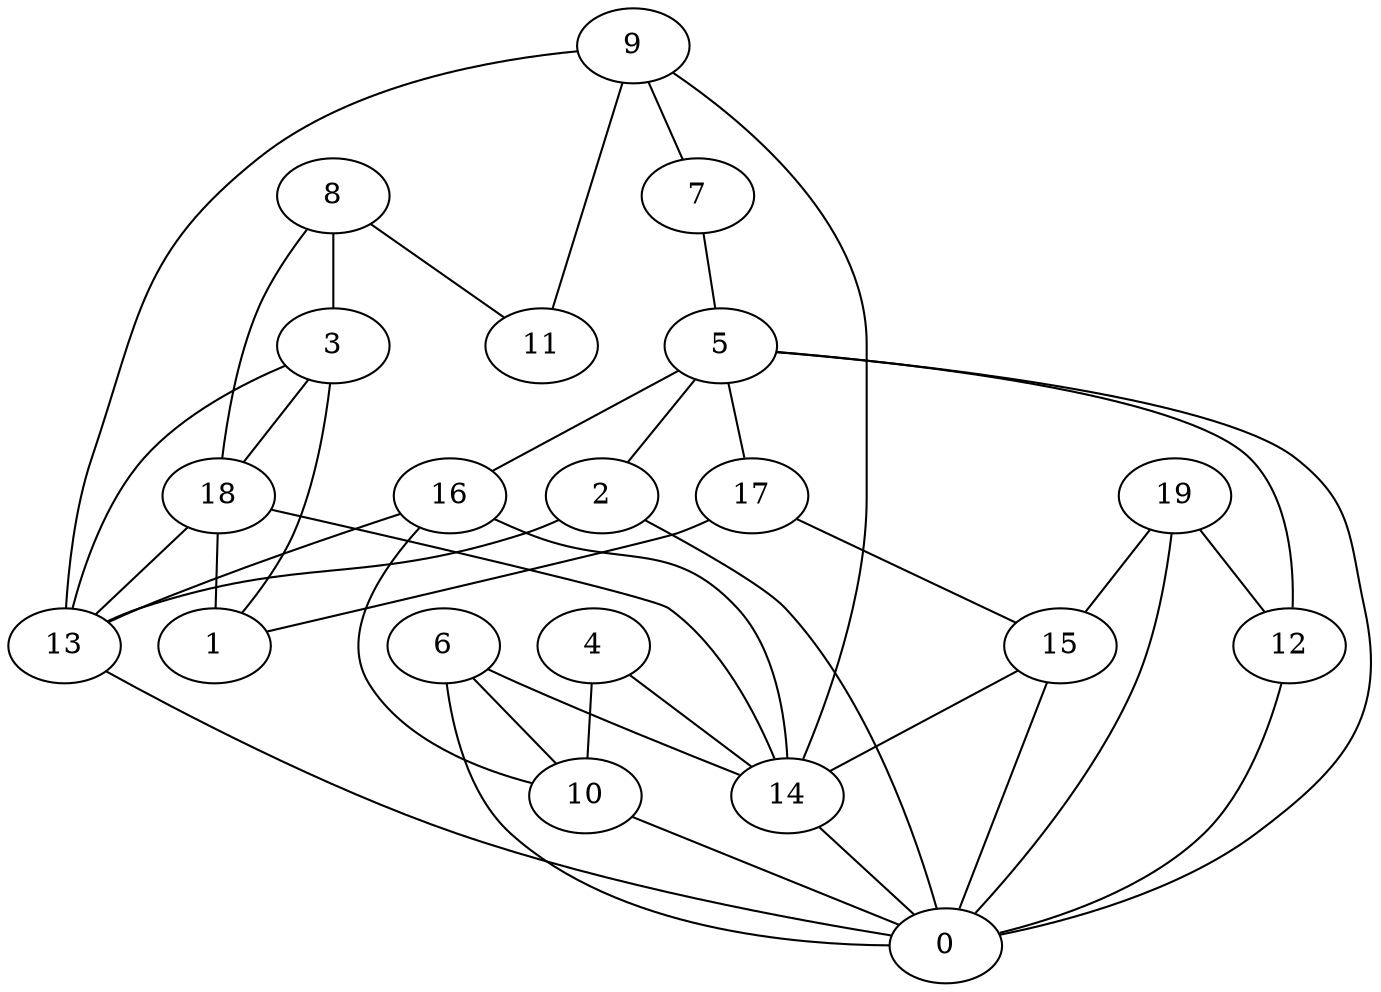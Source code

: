 digraph GG_graph {

subgraph G_graph {
edge [color = black]
"2" -> "13" [dir = none]
"2" -> "0" [dir = none]
"3" -> "13" [dir = none]
"3" -> "18" [dir = none]
"3" -> "1" [dir = none]
"16" -> "10" [dir = none]
"16" -> "14" [dir = none]
"16" -> "13" [dir = none]
"13" -> "0" [dir = none]
"15" -> "14" [dir = none]
"15" -> "0" [dir = none]
"14" -> "0" [dir = none]
"10" -> "0" [dir = none]
"12" -> "0" [dir = none]
"8" -> "18" [dir = none]
"8" -> "3" [dir = none]
"8" -> "11" [dir = none]
"18" -> "14" [dir = none]
"18" -> "1" [dir = none]
"9" -> "11" [dir = none]
"9" -> "14" [dir = none]
"9" -> "7" [dir = none]
"9" -> "13" [dir = none]
"5" -> "17" [dir = none]
"5" -> "2" [dir = none]
"5" -> "12" [dir = none]
"5" -> "16" [dir = none]
"5" -> "0" [dir = none]
"17" -> "1" [dir = none]
"17" -> "15" [dir = none]
"7" -> "5" [dir = none]
"4" -> "14" [dir = none]
"4" -> "10" [dir = none]
"19" -> "15" [dir = none]
"19" -> "0" [dir = none]
"19" -> "12" [dir = none]
"6" -> "0" [dir = none]
"6" -> "10" [dir = none]
"6" -> "14" [dir = none]
"18" -> "13" [dir = none]
}

}

